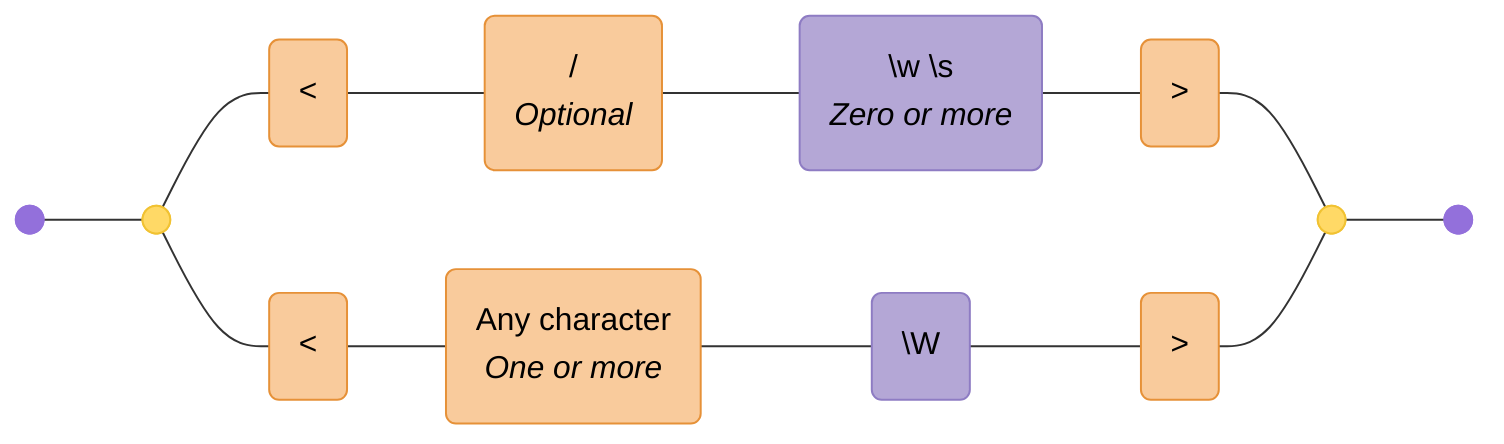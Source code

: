 graph LR
  accTitle: "Regex: <\\/?[\\w\\s]*>|<.+[\\W]>"
  accDescr: "Generated with regex-to-mermaid@1.0.3"

  %% Nodes
  start@{ shape: f-circ };
  fin@{ shape: f-circ };
  disjunction_begin_1:::disjunction@{ shape: f-circ };
  disjunction_end_1:::disjunction@{ shape: f-circ };
  literal_1("<"):::literal;
  literal_2("/<br><i>Optional</i>"):::literal;
  char_class_1("\w \s<br><i>Zero or more</i>"):::char-class;
  literal_3(">"):::literal;
  literal_4("<"):::literal;
  literal_5("Any character<br><i>One or more</i>"):::literal;
  char_class_2("\W"):::char-class;
  literal_6(">"):::literal;

  %% Edges
  start --- disjunction_begin_1;
  disjunction_begin_1 --- literal_1;
  literal_1 --- literal_2;
  literal_2 --- char_class_1;
  char_class_1 --- literal_3;
  literal_3 --- disjunction_end_1;
  disjunction_begin_1 --- literal_4;
  literal_4 --- literal_5;
  literal_5 --- char_class_2;
  char_class_2 --- literal_6;
  literal_6 --- disjunction_end_1;
  disjunction_end_1 --- fin;

  %% Styles
  %% Node Styling
  classDef disjunction fill:#FFD966,stroke:#F1C232,color:#000000;
  classDef literal fill:#F9CB9C,stroke:#E69138,color:#000000;
  classDef char-class fill:#B4A7D6,stroke:#8E7CC3,color:#000000;